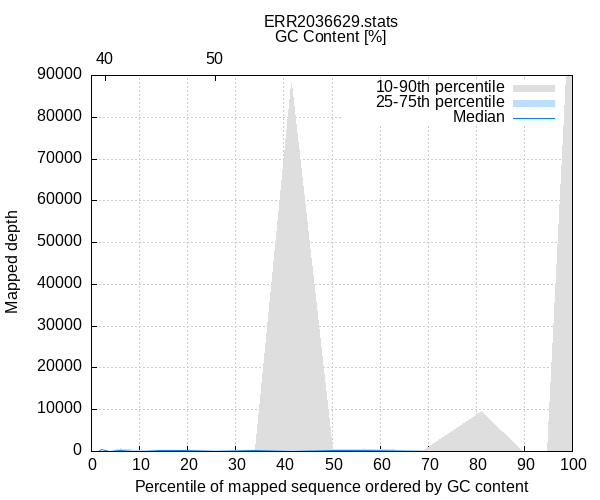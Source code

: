 
            set terminal png size 600,500 truecolor
            set output "ERR2036629-gc-depth.png"
            set grid xtics ytics y2tics back lc rgb "#cccccc"
            set ylabel "Mapped depth"
            set xlabel "Percentile of mapped sequence ordered by GC content"
            set x2label "GC Content [%]"
            set title "ERR2036629.stats" noenhanced
            set x2tics ("30" 3.030,"40" 3.030,"50" 25.758)
            set xtics nomirror
            set xrange [0.1:99.9]

            plot '-' using 1:2:3 with filledcurve lt 1 lc rgb "#dedede" t '10-90th percentile' , \
                 '-' using 1:2:3 with filledcurve lt 1 lc rgb "#bbdeff" t '25-75th percentile' , \
                 '-' using 1:2 with lines lc rgb "#0084ff" t 'Median'
        1.515	0.000	0.000
2.273	468.907	468.907
3.030	331.528	331.528
3.788	34.434	34.434
6.061	152.901	657.478
8.333	18.905	450.358
11.364	49.618	283.829
14.394	19.748	176.782
19.697	13.499	518.537
25.758	7.872	280.003
34.091	26.169	456.677
41.667	55.631	88095.445
50.000	23.031	361.560
56.818	35.387	701.549
68.939	38.318	209.947
81.061	14.109	9664.368
89.394	24.967	127.774
94.697	7.460	104.218
100.000	1.298	116187.570
end
1.515	0.000	0.000
2.273	468.907	468.907
3.030	331.528	331.528
3.788	34.434	34.434
6.061	152.901	657.478
8.333	18.905	450.358
11.364	50.564	231.375
14.394	40.133	170.389
19.697	22.823	194.211
25.758	64.366	158.212
34.091	89.415	276.861
41.667	90.674	224.641
50.000	81.826	173.836
56.818	84.427	290.440
68.939	63.154	126.862
81.061	41.763	73.646
89.394	37.718	76.524
94.697	24.323	65.368
100.000	4.041	74.052
end
1.515	0.000
2.273	468.907
3.030	331.528
3.788	34.434
6.061	313.447
8.333	86.875
11.364	63.708
14.394	126.250
19.697	125.847
25.758	113.258
34.091	139.033
41.667	102.231
50.000	125.700
56.818	138.221
68.939	108.301
81.061	57.690
89.394	57.675
94.697	46.697
100.000	32.128
end
